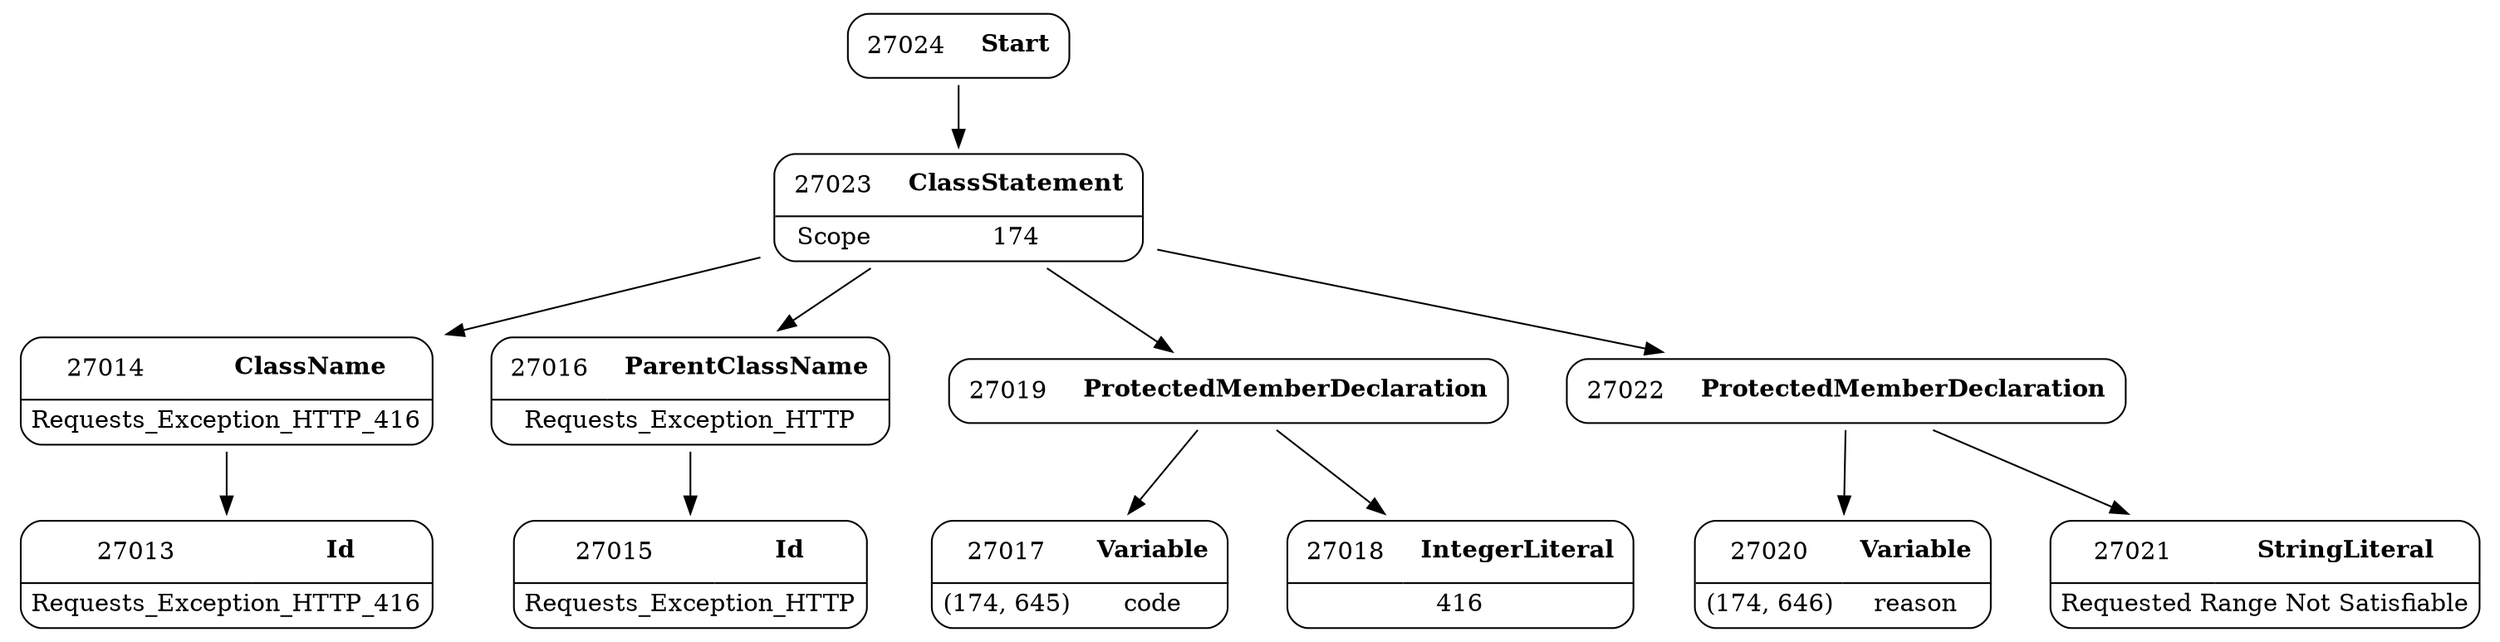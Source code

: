 digraph ast {
node [shape=none];
27024 [label=<<TABLE border='1' cellspacing='0' cellpadding='10' style='rounded' ><TR><TD border='0'>27024</TD><TD border='0'><B>Start</B></TD></TR></TABLE>>];
27024 -> 27023 [weight=2];
27013 [label=<<TABLE border='1' cellspacing='0' cellpadding='10' style='rounded' ><TR><TD border='0'>27013</TD><TD border='0'><B>Id</B></TD></TR><HR/><TR><TD border='0' cellpadding='5' colspan='2'>Requests_Exception_HTTP_416</TD></TR></TABLE>>];
27014 [label=<<TABLE border='1' cellspacing='0' cellpadding='10' style='rounded' ><TR><TD border='0'>27014</TD><TD border='0'><B>ClassName</B></TD></TR><HR/><TR><TD border='0' cellpadding='5' colspan='2'>Requests_Exception_HTTP_416</TD></TR></TABLE>>];
27014 -> 27013 [weight=2];
27015 [label=<<TABLE border='1' cellspacing='0' cellpadding='10' style='rounded' ><TR><TD border='0'>27015</TD><TD border='0'><B>Id</B></TD></TR><HR/><TR><TD border='0' cellpadding='5' colspan='2'>Requests_Exception_HTTP</TD></TR></TABLE>>];
27016 [label=<<TABLE border='1' cellspacing='0' cellpadding='10' style='rounded' ><TR><TD border='0'>27016</TD><TD border='0'><B>ParentClassName</B></TD></TR><HR/><TR><TD border='0' cellpadding='5' colspan='2'>Requests_Exception_HTTP</TD></TR></TABLE>>];
27016 -> 27015 [weight=2];
27017 [label=<<TABLE border='1' cellspacing='0' cellpadding='10' style='rounded' ><TR><TD border='0'>27017</TD><TD border='0'><B>Variable</B></TD></TR><HR/><TR><TD border='0' cellpadding='5'>(174, 645)</TD><TD border='0' cellpadding='5'>code</TD></TR></TABLE>>];
27018 [label=<<TABLE border='1' cellspacing='0' cellpadding='10' style='rounded' ><TR><TD border='0'>27018</TD><TD border='0'><B>IntegerLiteral</B></TD></TR><HR/><TR><TD border='0' cellpadding='5' colspan='2'>416</TD></TR></TABLE>>];
27019 [label=<<TABLE border='1' cellspacing='0' cellpadding='10' style='rounded' ><TR><TD border='0'>27019</TD><TD border='0'><B>ProtectedMemberDeclaration</B></TD></TR></TABLE>>];
27019 -> 27017 [weight=2];
27019 -> 27018 [weight=2];
27020 [label=<<TABLE border='1' cellspacing='0' cellpadding='10' style='rounded' ><TR><TD border='0'>27020</TD><TD border='0'><B>Variable</B></TD></TR><HR/><TR><TD border='0' cellpadding='5'>(174, 646)</TD><TD border='0' cellpadding='5'>reason</TD></TR></TABLE>>];
27021 [label=<<TABLE border='1' cellspacing='0' cellpadding='10' style='rounded' ><TR><TD border='0'>27021</TD><TD border='0'><B>StringLiteral</B></TD></TR><HR/><TR><TD border='0' cellpadding='5' colspan='2'>Requested Range Not Satisfiable</TD></TR></TABLE>>];
27022 [label=<<TABLE border='1' cellspacing='0' cellpadding='10' style='rounded' ><TR><TD border='0'>27022</TD><TD border='0'><B>ProtectedMemberDeclaration</B></TD></TR></TABLE>>];
27022 -> 27020 [weight=2];
27022 -> 27021 [weight=2];
27023 [label=<<TABLE border='1' cellspacing='0' cellpadding='10' style='rounded' ><TR><TD border='0'>27023</TD><TD border='0'><B>ClassStatement</B></TD></TR><HR/><TR><TD border='0' cellpadding='5'>Scope</TD><TD border='0' cellpadding='5'>174</TD></TR></TABLE>>];
27023 -> 27014 [weight=2];
27023 -> 27016 [weight=2];
27023 -> 27019 [weight=2];
27023 -> 27022 [weight=2];
}
